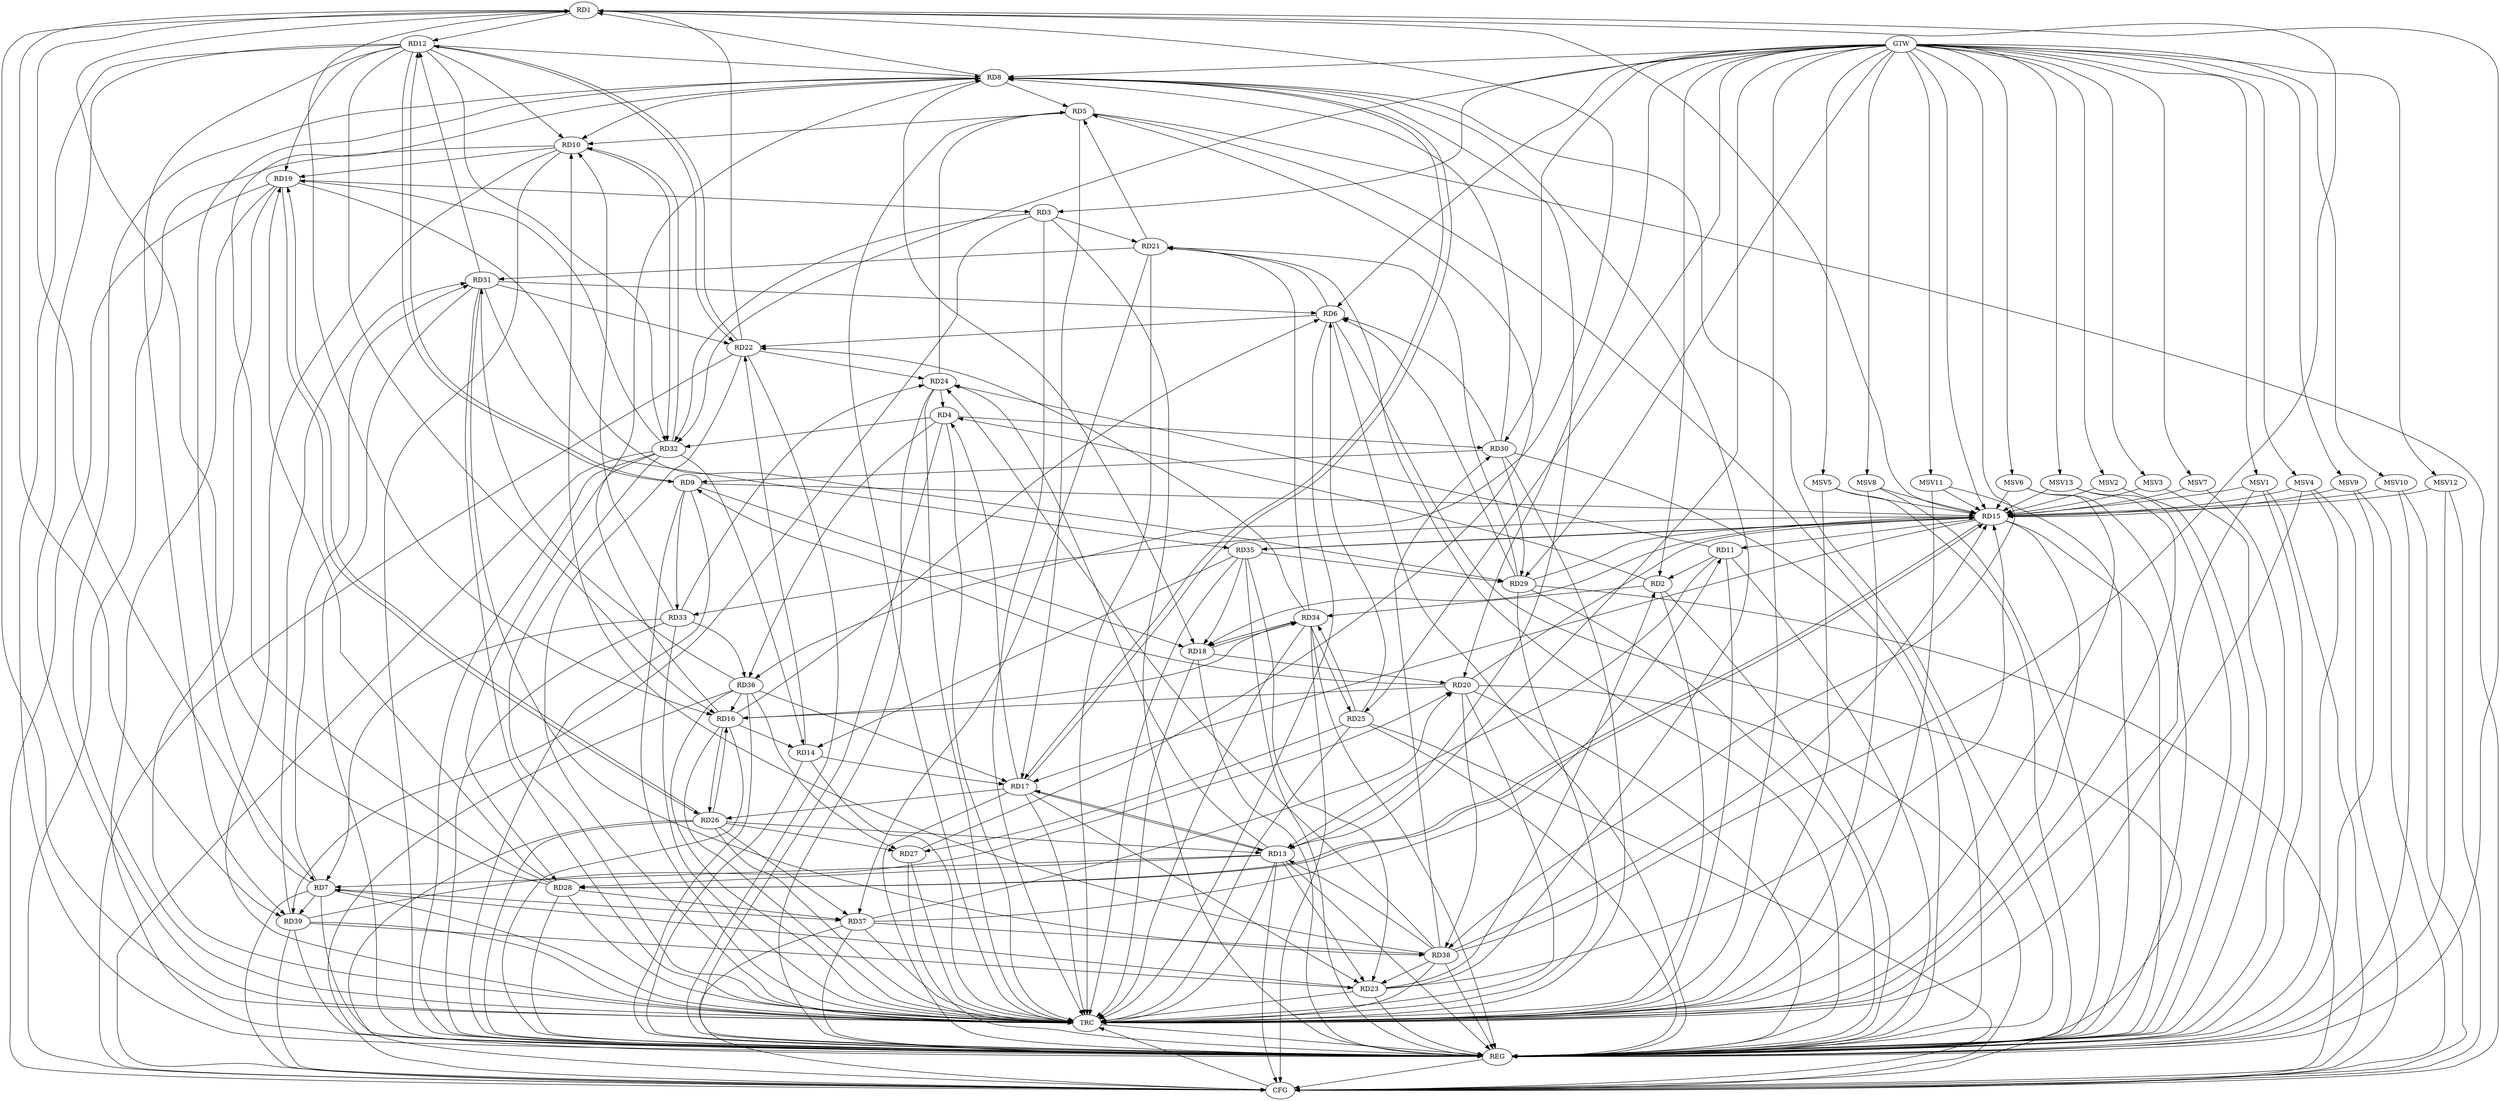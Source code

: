 strict digraph G {
  RD1 [ label="RD1" ];
  RD2 [ label="RD2" ];
  RD3 [ label="RD3" ];
  RD4 [ label="RD4" ];
  RD5 [ label="RD5" ];
  RD6 [ label="RD6" ];
  RD7 [ label="RD7" ];
  RD8 [ label="RD8" ];
  RD9 [ label="RD9" ];
  RD10 [ label="RD10" ];
  RD11 [ label="RD11" ];
  RD12 [ label="RD12" ];
  RD13 [ label="RD13" ];
  RD14 [ label="RD14" ];
  RD15 [ label="RD15" ];
  RD16 [ label="RD16" ];
  RD17 [ label="RD17" ];
  RD18 [ label="RD18" ];
  RD19 [ label="RD19" ];
  RD20 [ label="RD20" ];
  RD21 [ label="RD21" ];
  RD22 [ label="RD22" ];
  RD23 [ label="RD23" ];
  RD24 [ label="RD24" ];
  RD25 [ label="RD25" ];
  RD26 [ label="RD26" ];
  RD27 [ label="RD27" ];
  RD28 [ label="RD28" ];
  RD29 [ label="RD29" ];
  RD30 [ label="RD30" ];
  RD31 [ label="RD31" ];
  RD32 [ label="RD32" ];
  RD33 [ label="RD33" ];
  RD34 [ label="RD34" ];
  RD35 [ label="RD35" ];
  RD36 [ label="RD36" ];
  RD37 [ label="RD37" ];
  RD38 [ label="RD38" ];
  RD39 [ label="RD39" ];
  GTW [ label="GTW" ];
  REG [ label="REG" ];
  CFG [ label="CFG" ];
  TRC [ label="TRC" ];
  MSV1 [ label="MSV1" ];
  MSV2 [ label="MSV2" ];
  MSV3 [ label="MSV3" ];
  MSV4 [ label="MSV4" ];
  MSV5 [ label="MSV5" ];
  MSV6 [ label="MSV6" ];
  MSV7 [ label="MSV7" ];
  MSV8 [ label="MSV8" ];
  MSV9 [ label="MSV9" ];
  MSV10 [ label="MSV10" ];
  MSV11 [ label="MSV11" ];
  MSV12 [ label="MSV12" ];
  MSV13 [ label="MSV13" ];
  RD7 -> RD1;
  RD8 -> RD1;
  RD1 -> RD12;
  RD1 -> RD15;
  RD1 -> RD16;
  RD22 -> RD1;
  RD28 -> RD1;
  RD1 -> RD36;
  RD38 -> RD1;
  RD1 -> RD39;
  RD2 -> RD4;
  RD11 -> RD2;
  RD23 -> RD2;
  RD2 -> RD34;
  RD19 -> RD3;
  RD3 -> RD21;
  RD3 -> RD32;
  RD3 -> RD39;
  RD17 -> RD4;
  RD24 -> RD4;
  RD4 -> RD30;
  RD4 -> RD32;
  RD4 -> RD36;
  RD8 -> RD5;
  RD5 -> RD10;
  RD5 -> RD17;
  RD21 -> RD5;
  RD24 -> RD5;
  RD27 -> RD5;
  RD16 -> RD6;
  RD6 -> RD21;
  RD6 -> RD22;
  RD25 -> RD6;
  RD29 -> RD6;
  RD30 -> RD6;
  RD31 -> RD6;
  RD8 -> RD7;
  RD13 -> RD7;
  RD23 -> RD7;
  RD7 -> RD31;
  RD33 -> RD7;
  RD7 -> RD37;
  RD7 -> RD39;
  RD8 -> RD10;
  RD12 -> RD8;
  RD13 -> RD8;
  RD16 -> RD8;
  RD8 -> RD17;
  RD17 -> RD8;
  RD8 -> RD18;
  RD23 -> RD8;
  RD28 -> RD8;
  RD30 -> RD8;
  RD9 -> RD12;
  RD12 -> RD9;
  RD9 -> RD15;
  RD9 -> RD18;
  RD20 -> RD9;
  RD30 -> RD9;
  RD9 -> RD33;
  RD12 -> RD10;
  RD10 -> RD19;
  RD10 -> RD32;
  RD32 -> RD10;
  RD33 -> RD10;
  RD38 -> RD10;
  RD11 -> RD13;
  RD15 -> RD11;
  RD11 -> RD24;
  RD37 -> RD11;
  RD12 -> RD16;
  RD12 -> RD19;
  RD12 -> RD22;
  RD22 -> RD12;
  RD31 -> RD12;
  RD12 -> RD32;
  RD12 -> RD39;
  RD13 -> RD17;
  RD17 -> RD13;
  RD13 -> RD23;
  RD13 -> RD24;
  RD26 -> RD13;
  RD13 -> RD28;
  RD38 -> RD13;
  RD16 -> RD14;
  RD14 -> RD17;
  RD14 -> RD22;
  RD32 -> RD14;
  RD35 -> RD14;
  RD15 -> RD17;
  RD15 -> RD18;
  RD20 -> RD15;
  RD23 -> RD15;
  RD15 -> RD28;
  RD28 -> RD15;
  RD29 -> RD15;
  RD15 -> RD33;
  RD15 -> RD35;
  RD35 -> RD15;
  RD38 -> RD15;
  RD20 -> RD16;
  RD16 -> RD26;
  RD26 -> RD16;
  RD16 -> RD34;
  RD36 -> RD16;
  RD17 -> RD23;
  RD17 -> RD26;
  RD36 -> RD17;
  RD18 -> RD20;
  RD18 -> RD34;
  RD34 -> RD18;
  RD35 -> RD18;
  RD19 -> RD26;
  RD26 -> RD19;
  RD28 -> RD19;
  RD19 -> RD29;
  RD32 -> RD19;
  RD37 -> RD20;
  RD20 -> RD38;
  RD39 -> RD20;
  RD29 -> RD21;
  RD21 -> RD31;
  RD34 -> RD21;
  RD21 -> RD37;
  RD22 -> RD24;
  RD31 -> RD22;
  RD34 -> RD22;
  RD35 -> RD23;
  RD38 -> RD23;
  RD39 -> RD23;
  RD33 -> RD24;
  RD38 -> RD24;
  RD25 -> RD27;
  RD25 -> RD34;
  RD34 -> RD25;
  RD26 -> RD27;
  RD26 -> RD37;
  RD36 -> RD27;
  RD32 -> RD28;
  RD28 -> RD37;
  RD30 -> RD29;
  RD35 -> RD29;
  RD38 -> RD30;
  RD31 -> RD35;
  RD36 -> RD31;
  RD31 -> RD38;
  RD39 -> RD31;
  RD33 -> RD36;
  RD37 -> RD38;
  GTW -> RD32;
  GTW -> RD13;
  GTW -> RD29;
  GTW -> RD6;
  GTW -> RD25;
  GTW -> RD20;
  GTW -> RD2;
  GTW -> RD3;
  GTW -> RD8;
  GTW -> RD38;
  GTW -> RD30;
  GTW -> RD15;
  RD1 -> REG;
  RD2 -> REG;
  RD3 -> REG;
  RD4 -> REG;
  RD5 -> REG;
  RD6 -> REG;
  RD7 -> REG;
  RD8 -> REG;
  RD9 -> REG;
  RD10 -> REG;
  RD11 -> REG;
  RD12 -> REG;
  RD13 -> REG;
  RD14 -> REG;
  RD15 -> REG;
  RD16 -> REG;
  RD17 -> REG;
  RD18 -> REG;
  RD19 -> REG;
  RD20 -> REG;
  RD21 -> REG;
  RD22 -> REG;
  RD23 -> REG;
  RD24 -> REG;
  RD25 -> REG;
  RD26 -> REG;
  RD27 -> REG;
  RD28 -> REG;
  RD29 -> REG;
  RD30 -> REG;
  RD31 -> REG;
  RD32 -> REG;
  RD33 -> REG;
  RD34 -> REG;
  RD35 -> REG;
  RD36 -> REG;
  RD37 -> REG;
  RD38 -> REG;
  RD39 -> REG;
  RD39 -> CFG;
  RD13 -> CFG;
  RD36 -> CFG;
  RD22 -> CFG;
  RD25 -> CFG;
  RD29 -> CFG;
  RD5 -> CFG;
  RD19 -> CFG;
  RD7 -> CFG;
  RD10 -> CFG;
  RD6 -> CFG;
  RD20 -> CFG;
  RD34 -> CFG;
  RD37 -> CFG;
  RD32 -> CFG;
  RD26 -> CFG;
  REG -> CFG;
  RD1 -> TRC;
  RD2 -> TRC;
  RD3 -> TRC;
  RD4 -> TRC;
  RD5 -> TRC;
  RD6 -> TRC;
  RD7 -> TRC;
  RD8 -> TRC;
  RD9 -> TRC;
  RD10 -> TRC;
  RD11 -> TRC;
  RD12 -> TRC;
  RD13 -> TRC;
  RD14 -> TRC;
  RD15 -> TRC;
  RD16 -> TRC;
  RD17 -> TRC;
  RD18 -> TRC;
  RD19 -> TRC;
  RD20 -> TRC;
  RD21 -> TRC;
  RD22 -> TRC;
  RD23 -> TRC;
  RD24 -> TRC;
  RD25 -> TRC;
  RD26 -> TRC;
  RD27 -> TRC;
  RD28 -> TRC;
  RD29 -> TRC;
  RD30 -> TRC;
  RD31 -> TRC;
  RD32 -> TRC;
  RD33 -> TRC;
  RD34 -> TRC;
  RD35 -> TRC;
  RD36 -> TRC;
  RD37 -> TRC;
  RD38 -> TRC;
  RD39 -> TRC;
  GTW -> TRC;
  CFG -> TRC;
  TRC -> REG;
  MSV1 -> RD15;
  MSV2 -> RD15;
  GTW -> MSV1;
  MSV1 -> REG;
  MSV1 -> TRC;
  MSV1 -> CFG;
  GTW -> MSV2;
  MSV2 -> REG;
  MSV3 -> RD15;
  MSV4 -> RD15;
  MSV5 -> RD15;
  GTW -> MSV3;
  MSV3 -> REG;
  GTW -> MSV4;
  MSV4 -> REG;
  MSV4 -> TRC;
  MSV4 -> CFG;
  GTW -> MSV5;
  MSV5 -> REG;
  MSV5 -> TRC;
  MSV6 -> RD15;
  MSV7 -> RD15;
  MSV8 -> RD15;
  GTW -> MSV6;
  MSV6 -> REG;
  MSV6 -> TRC;
  GTW -> MSV7;
  MSV7 -> REG;
  GTW -> MSV8;
  MSV8 -> REG;
  MSV8 -> TRC;
  MSV9 -> RD15;
  GTW -> MSV9;
  MSV9 -> REG;
  MSV9 -> CFG;
  MSV10 -> RD15;
  GTW -> MSV10;
  MSV10 -> REG;
  MSV10 -> CFG;
  MSV11 -> RD15;
  GTW -> MSV11;
  MSV11 -> REG;
  MSV11 -> TRC;
  MSV12 -> RD15;
  GTW -> MSV12;
  MSV12 -> REG;
  MSV12 -> CFG;
  MSV13 -> RD15;
  GTW -> MSV13;
  MSV13 -> REG;
  MSV13 -> TRC;
}
